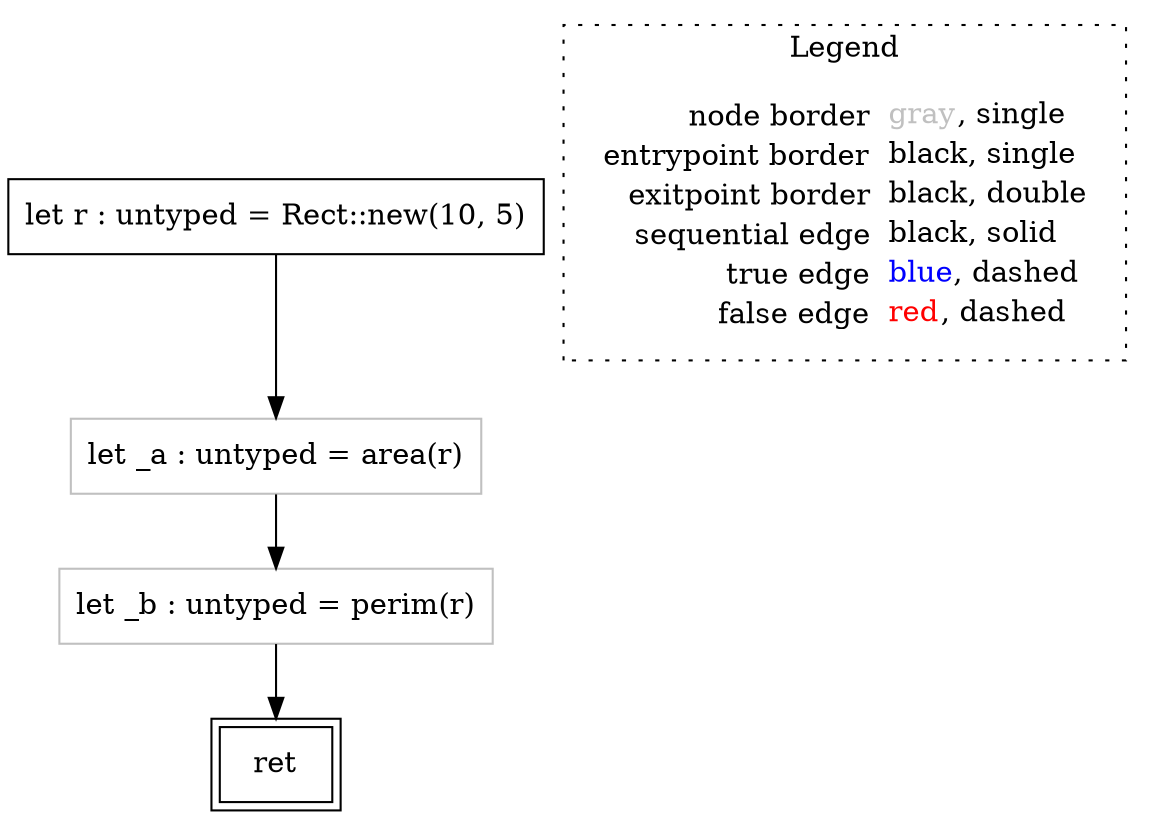 digraph {
	"node0" [shape="rect",color="black",label=<let r : untyped = Rect::new(10, 5)>];
	"node1" [shape="rect",color="black",peripheries="2",label=<ret>];
	"node2" [shape="rect",color="gray",label=<let _a : untyped = area(r)>];
	"node3" [shape="rect",color="gray",label=<let _b : untyped = perim(r)>];
	"node0" -> "node2" [color="black"];
	"node2" -> "node3" [color="black"];
	"node3" -> "node1" [color="black"];
subgraph cluster_legend {
	label="Legend";
	style=dotted;
	node [shape=plaintext];
	"legend" [label=<<table border="0" cellpadding="2" cellspacing="0" cellborder="0"><tr><td align="right">node border&nbsp;</td><td align="left"><font color="gray">gray</font>, single</td></tr><tr><td align="right">entrypoint border&nbsp;</td><td align="left"><font color="black">black</font>, single</td></tr><tr><td align="right">exitpoint border&nbsp;</td><td align="left"><font color="black">black</font>, double</td></tr><tr><td align="right">sequential edge&nbsp;</td><td align="left"><font color="black">black</font>, solid</td></tr><tr><td align="right">true edge&nbsp;</td><td align="left"><font color="blue">blue</font>, dashed</td></tr><tr><td align="right">false edge&nbsp;</td><td align="left"><font color="red">red</font>, dashed</td></tr></table>>];
}

}
